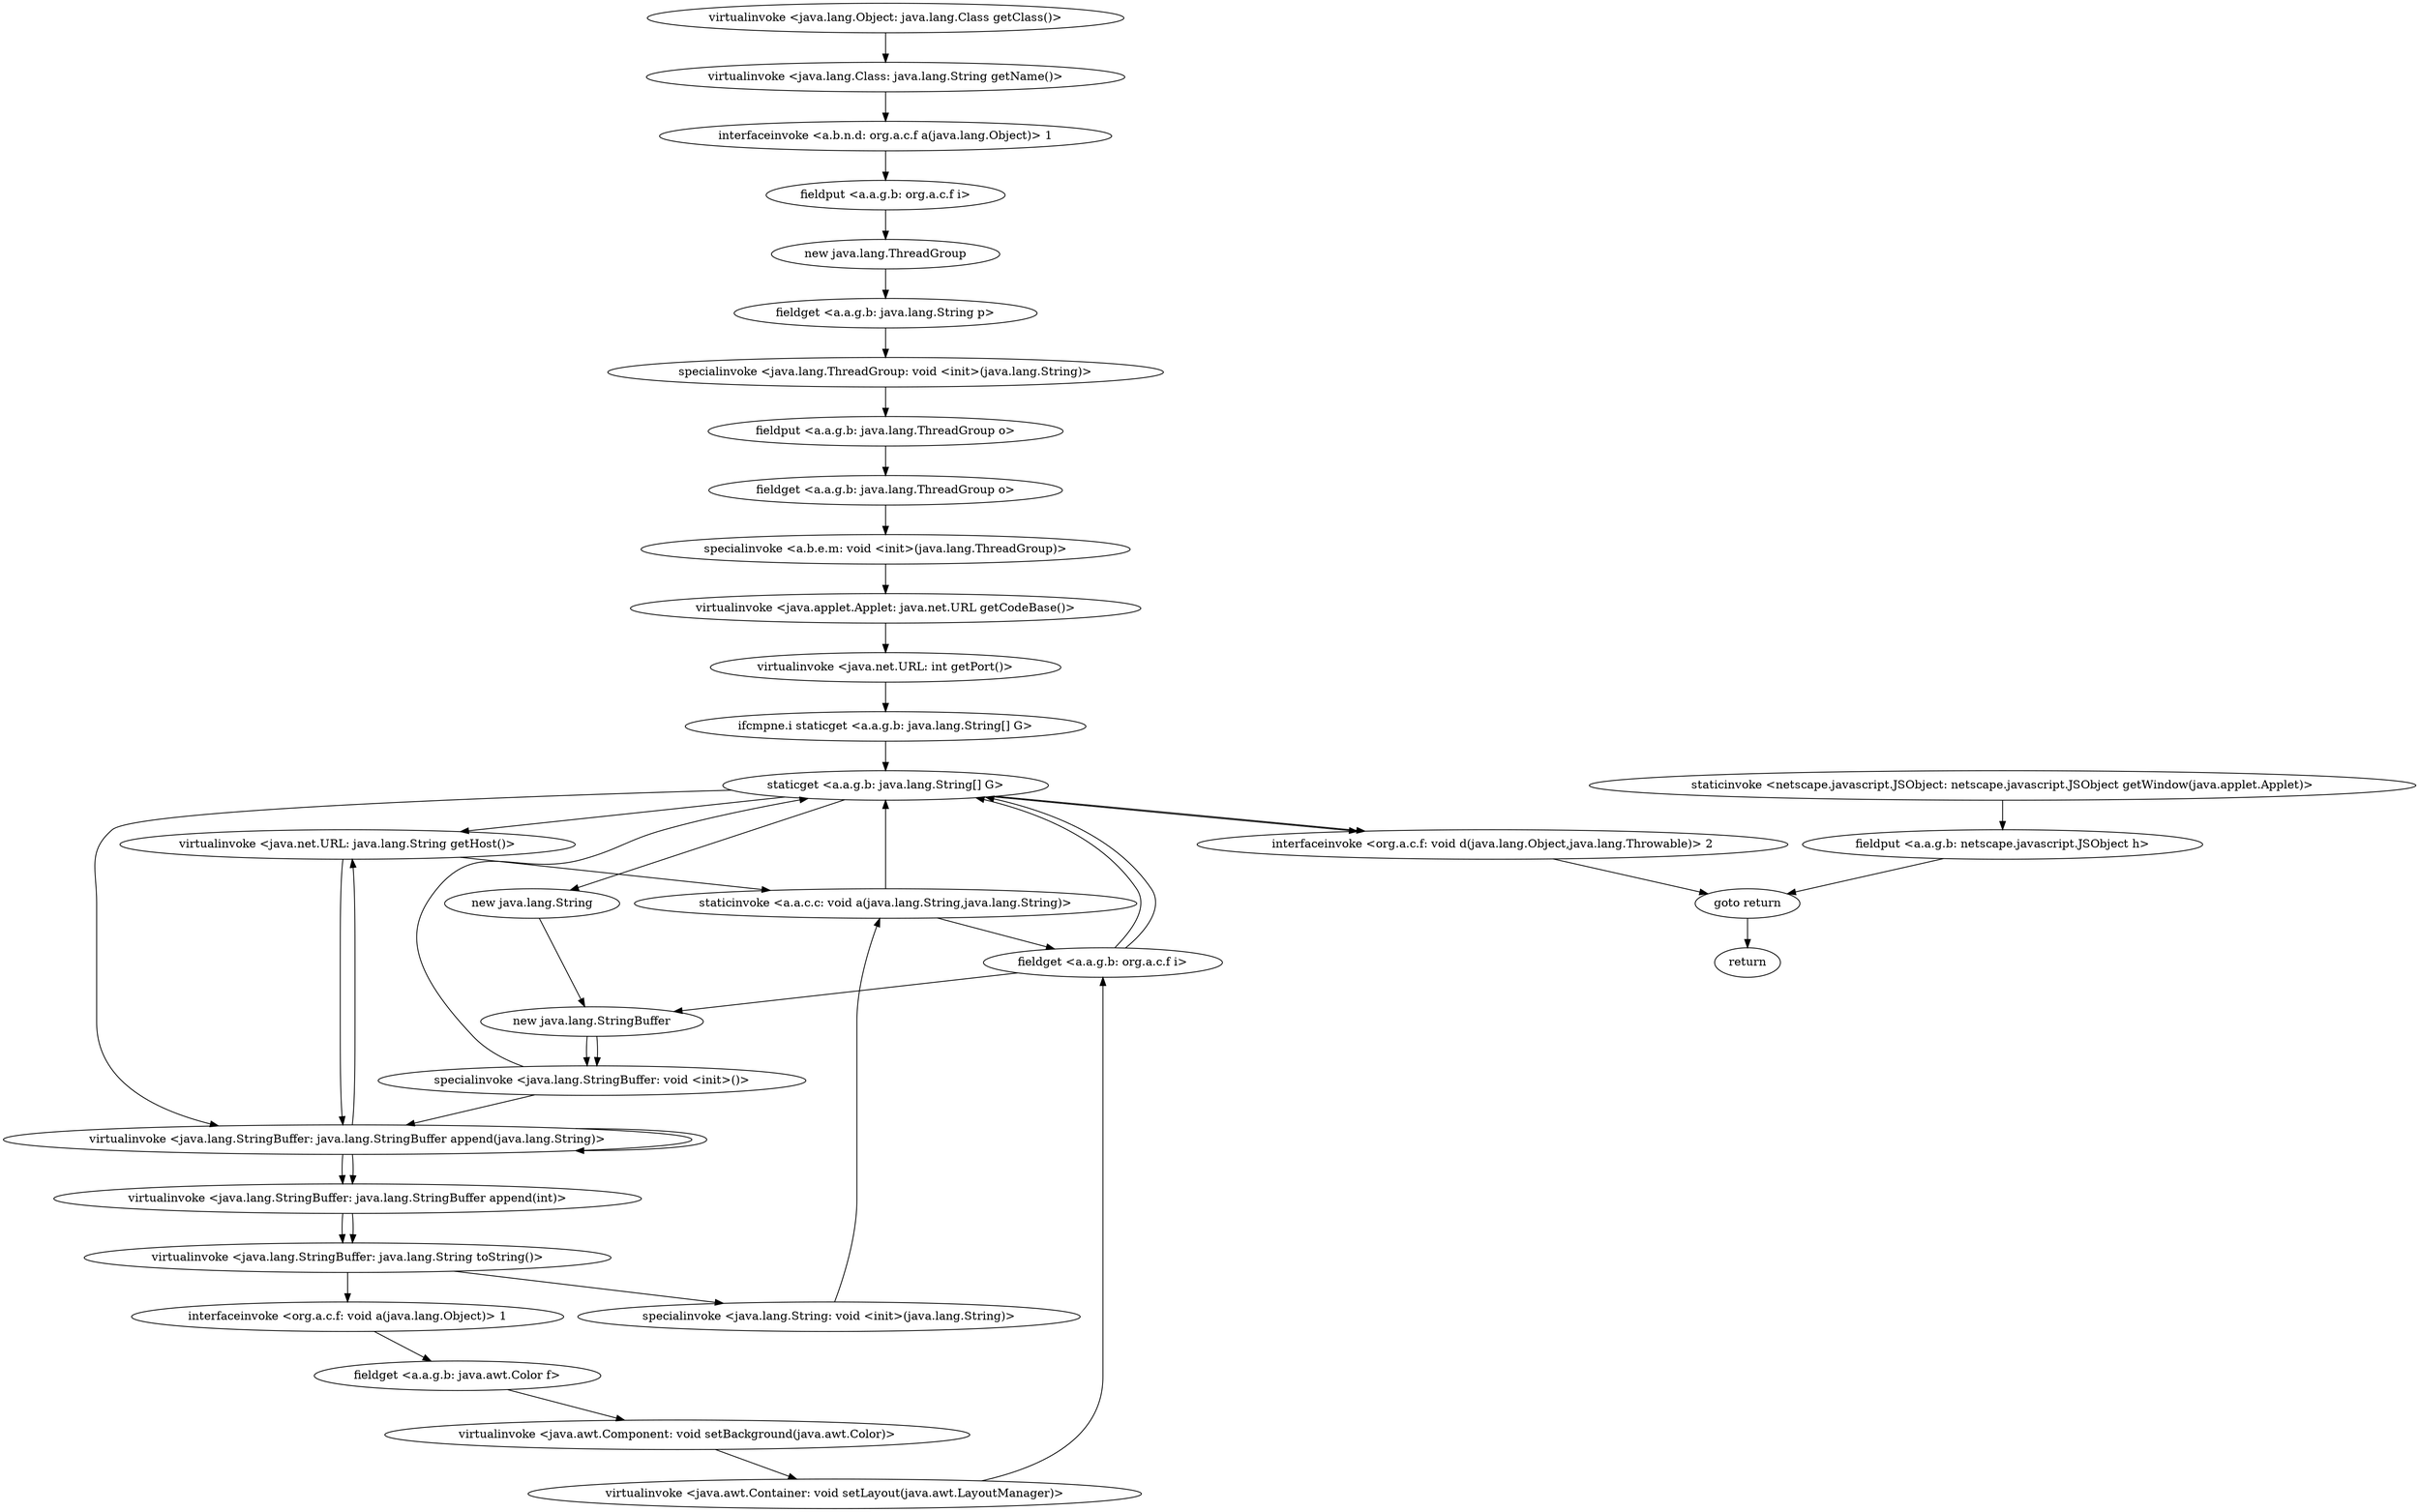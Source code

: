 digraph "" {
"virtualinvoke <java.lang.Object: java.lang.Class getClass()>";
 "virtualinvoke <java.lang.Object: java.lang.Class getClass()>"->"virtualinvoke <java.lang.Class: java.lang.String getName()>";
 "virtualinvoke <java.lang.Class: java.lang.String getName()>"->"interfaceinvoke <a.b.n.d: org.a.c.f a(java.lang.Object)> 1";
 "interfaceinvoke <a.b.n.d: org.a.c.f a(java.lang.Object)> 1"->"fieldput <a.a.g.b: org.a.c.f i>";
 "fieldput <a.a.g.b: org.a.c.f i>"->"new java.lang.ThreadGroup";
 "new java.lang.ThreadGroup"->"fieldget <a.a.g.b: java.lang.String p>";
 "fieldget <a.a.g.b: java.lang.String p>"->"specialinvoke <java.lang.ThreadGroup: void <init>(java.lang.String)>";
 "specialinvoke <java.lang.ThreadGroup: void <init>(java.lang.String)>"->"fieldput <a.a.g.b: java.lang.ThreadGroup o>";
 "fieldput <a.a.g.b: java.lang.ThreadGroup o>"->"fieldget <a.a.g.b: java.lang.ThreadGroup o>";
 "fieldget <a.a.g.b: java.lang.ThreadGroup o>"->"specialinvoke <a.b.e.m: void <init>(java.lang.ThreadGroup)>";
 "specialinvoke <a.b.e.m: void <init>(java.lang.ThreadGroup)>"->"virtualinvoke <java.applet.Applet: java.net.URL getCodeBase()>";
 "virtualinvoke <java.applet.Applet: java.net.URL getCodeBase()>"->"virtualinvoke <java.net.URL: int getPort()>";
 "virtualinvoke <java.net.URL: int getPort()>"->"ifcmpne.i staticget <a.a.g.b: java.lang.String[] G>";
 "ifcmpne.i staticget <a.a.g.b: java.lang.String[] G>"->"staticget <a.a.g.b: java.lang.String[] G>";
 "staticget <a.a.g.b: java.lang.String[] G>"->"virtualinvoke <java.net.URL: java.lang.String getHost()>";
 "virtualinvoke <java.net.URL: java.lang.String getHost()>"->"staticinvoke <a.a.c.c: void a(java.lang.String,java.lang.String)>";
 "staticinvoke <a.a.c.c: void a(java.lang.String,java.lang.String)>"->"staticget <a.a.g.b: java.lang.String[] G>";
 "staticget <a.a.g.b: java.lang.String[] G>"->"new java.lang.String";
 "new java.lang.String"->"new java.lang.StringBuffer";
 "new java.lang.StringBuffer"->"specialinvoke <java.lang.StringBuffer: void <init>()>";
 "specialinvoke <java.lang.StringBuffer: void <init>()>"->"virtualinvoke <java.lang.StringBuffer: java.lang.StringBuffer append(java.lang.String)>";
 "virtualinvoke <java.lang.StringBuffer: java.lang.StringBuffer append(java.lang.String)>"->"virtualinvoke <java.lang.StringBuffer: java.lang.StringBuffer append(int)>";
 "virtualinvoke <java.lang.StringBuffer: java.lang.StringBuffer append(int)>"->"virtualinvoke <java.lang.StringBuffer: java.lang.String toString()>";
 "virtualinvoke <java.lang.StringBuffer: java.lang.String toString()>"->"specialinvoke <java.lang.String: void <init>(java.lang.String)>";
 "specialinvoke <java.lang.String: void <init>(java.lang.String)>"->"staticinvoke <a.a.c.c: void a(java.lang.String,java.lang.String)>";
 "staticinvoke <a.a.c.c: void a(java.lang.String,java.lang.String)>"->"fieldget <a.a.g.b: org.a.c.f i>";
 "fieldget <a.a.g.b: org.a.c.f i>"->"new java.lang.StringBuffer";
 "new java.lang.StringBuffer"->"specialinvoke <java.lang.StringBuffer: void <init>()>";
 "specialinvoke <java.lang.StringBuffer: void <init>()>"->"staticget <a.a.g.b: java.lang.String[] G>";
 "staticget <a.a.g.b: java.lang.String[] G>"->"virtualinvoke <java.lang.StringBuffer: java.lang.StringBuffer append(java.lang.String)>";
 "virtualinvoke <java.lang.StringBuffer: java.lang.StringBuffer append(java.lang.String)>"->"virtualinvoke <java.net.URL: java.lang.String getHost()>";
 "virtualinvoke <java.net.URL: java.lang.String getHost()>"->"virtualinvoke <java.lang.StringBuffer: java.lang.StringBuffer append(java.lang.String)>";
 "virtualinvoke <java.lang.StringBuffer: java.lang.StringBuffer append(java.lang.String)>"->"virtualinvoke <java.lang.StringBuffer: java.lang.StringBuffer append(java.lang.String)>";
 "virtualinvoke <java.lang.StringBuffer: java.lang.StringBuffer append(java.lang.String)>"->"virtualinvoke <java.lang.StringBuffer: java.lang.StringBuffer append(int)>";
 "virtualinvoke <java.lang.StringBuffer: java.lang.StringBuffer append(int)>"->"virtualinvoke <java.lang.StringBuffer: java.lang.String toString()>";
 "virtualinvoke <java.lang.StringBuffer: java.lang.String toString()>"->"interfaceinvoke <org.a.c.f: void a(java.lang.Object)> 1";
 "interfaceinvoke <org.a.c.f: void a(java.lang.Object)> 1"->"fieldget <a.a.g.b: java.awt.Color f>";
 "fieldget <a.a.g.b: java.awt.Color f>"->"virtualinvoke <java.awt.Component: void setBackground(java.awt.Color)>";
 "virtualinvoke <java.awt.Component: void setBackground(java.awt.Color)>"->"virtualinvoke <java.awt.Container: void setLayout(java.awt.LayoutManager)>";
 "virtualinvoke <java.awt.Container: void setLayout(java.awt.LayoutManager)>"->"fieldget <a.a.g.b: org.a.c.f i>";
 "fieldget <a.a.g.b: org.a.c.f i>"->"staticget <a.a.g.b: java.lang.String[] G>";
 "staticget <a.a.g.b: java.lang.String[] G>"->"interfaceinvoke <org.a.c.f: void d(java.lang.Object,java.lang.Throwable)> 2";
 "interfaceinvoke <org.a.c.f: void d(java.lang.Object,java.lang.Throwable)> 2"->"goto return";
 "goto return"->"return";
"fieldget <a.a.g.b: org.a.c.f i>";
 "fieldget <a.a.g.b: org.a.c.f i>"->"staticget <a.a.g.b: java.lang.String[] G>";
 "staticget <a.a.g.b: java.lang.String[] G>"->"interfaceinvoke <org.a.c.f: void d(java.lang.Object,java.lang.Throwable)> 2";
"staticinvoke <netscape.javascript.JSObject: netscape.javascript.JSObject getWindow(java.applet.Applet)>";
 "staticinvoke <netscape.javascript.JSObject: netscape.javascript.JSObject getWindow(java.applet.Applet)>"->"fieldput <a.a.g.b: netscape.javascript.JSObject h>";
 "fieldput <a.a.g.b: netscape.javascript.JSObject h>"->"goto return";
}
